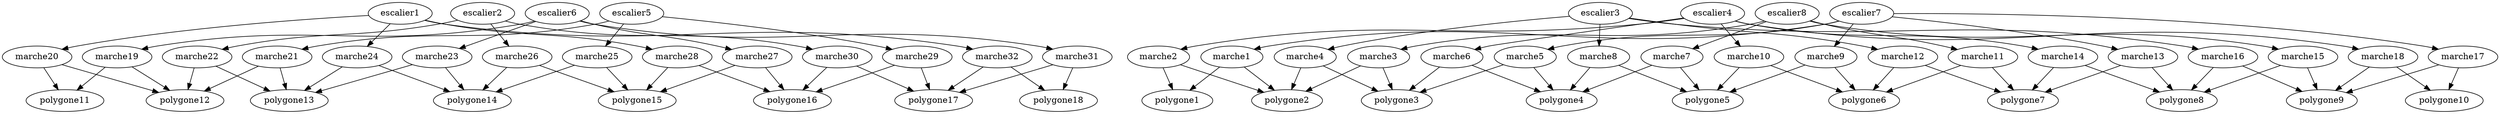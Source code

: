 digraph G{
escalier1
escalier1->marche32
escalier1->marche28
escalier1->marche24
escalier1->marche20
escalier2
escalier2->marche30
escalier2->marche26
escalier2->marche22
escalier3
escalier3->marche16
escalier3->marche12
escalier3->marche8
escalier3->marche4
escalier4
escalier4->marche18
escalier4->marche14
escalier4->marche10
escalier4->marche6
escalier4->marche2
escalier5
escalier5->marche21
escalier5->marche25
escalier5->marche29
escalier6
escalier6->marche19
escalier6->marche23
escalier6->marche27
escalier6->marche31
escalier7
escalier7->marche1
escalier7->marche5
escalier7->marche9
escalier7->marche13
escalier7->marche17
escalier8
escalier8->marche3
escalier8->marche7
escalier8->marche11
escalier8->marche15
marche32
marche32->polygone18
marche32->polygone17
marche28
marche28->polygone16
marche28->polygone15
marche24
marche24->polygone14
marche24->polygone13
marche20
marche20->polygone12
marche20->polygone11
marche30
marche30->polygone17
marche30->polygone16
marche26
marche26->polygone15
marche26->polygone14
marche22
marche22->polygone13
marche22->polygone12
marche16
marche16->polygone9
marche16->polygone8
marche12
marche12->polygone7
marche12->polygone6
marche8
marche8->polygone5
marche8->polygone4
marche4
marche4->polygone3
marche4->polygone2
marche18
marche18->polygone10
marche18->polygone9
marche14
marche14->polygone8
marche14->polygone7
marche10
marche10->polygone6
marche10->polygone5
marche6
marche6->polygone4
marche6->polygone3
marche2
marche2->polygone2
marche2->polygone1
marche21
marche21->polygone12
marche21->polygone13
marche25
marche25->polygone14
marche25->polygone15
marche29
marche29->polygone16
marche29->polygone17
marche19
marche19->polygone11
marche19->polygone12
marche23
marche23->polygone13
marche23->polygone14
marche27
marche27->polygone15
marche27->polygone16
marche31
marche31->polygone17
marche31->polygone18
marche1
marche1->polygone1
marche1->polygone2
marche5
marche5->polygone3
marche5->polygone4
marche9
marche9->polygone5
marche9->polygone6
marche13
marche13->polygone7
marche13->polygone8
marche17
marche17->polygone9
marche17->polygone10
marche3
marche3->polygone2
marche3->polygone3
marche7
marche7->polygone4
marche7->polygone5
marche11
marche11->polygone6
marche11->polygone7
marche15
marche15->polygone8
marche15->polygone9
polygone18
polygone17
polygone16
polygone15
polygone14
polygone13
polygone12
polygone11
polygone9
polygone8
polygone7
polygone6
polygone5
polygone4
polygone3
polygone2
polygone10
polygone1
}